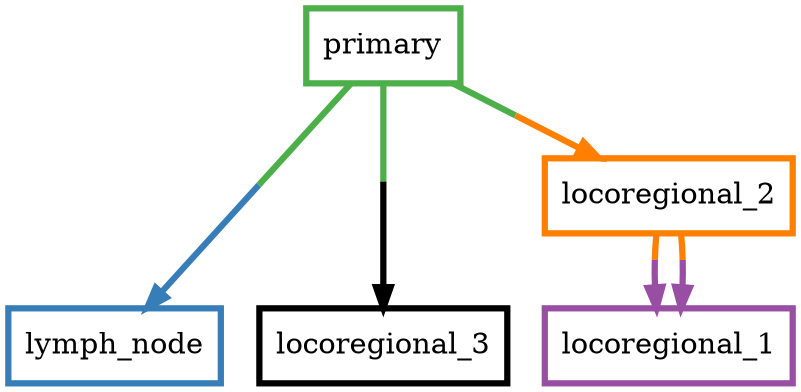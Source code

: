 digraph barS {
	{
		rank=same
	4 [shape=box,penwidth=3,colorscheme=set19,color=3,label="primary"]
	}
	{
		rank=same
		3 [shape=box,penwidth=3,colorscheme=set19,color=2,label="lymph_node"]
		2 [shape=box,penwidth=3,colorscheme=set19,color=38272,label="locoregional_3"]
		0 [shape=box,penwidth=3,colorscheme=set19,color=4,label="locoregional_1"]
	}
	1 [shape=box,penwidth=3,colorscheme=set19,color=5,label="locoregional_2"]
	4 -> 2 [penwidth=3,colorscheme=set19,color="3;0.5:38272"]
	4 -> 3 [penwidth=3,colorscheme=set19,color="3;0.5:2"]
	4 -> 1 [penwidth=3,colorscheme=set19,color="3;0.5:5"]
	1 -> 0 [penwidth=3,colorscheme=set19,color="5;0.5:4"]
	1 -> 0 [penwidth=3,colorscheme=set19,color="5;0.5:4"]
}
